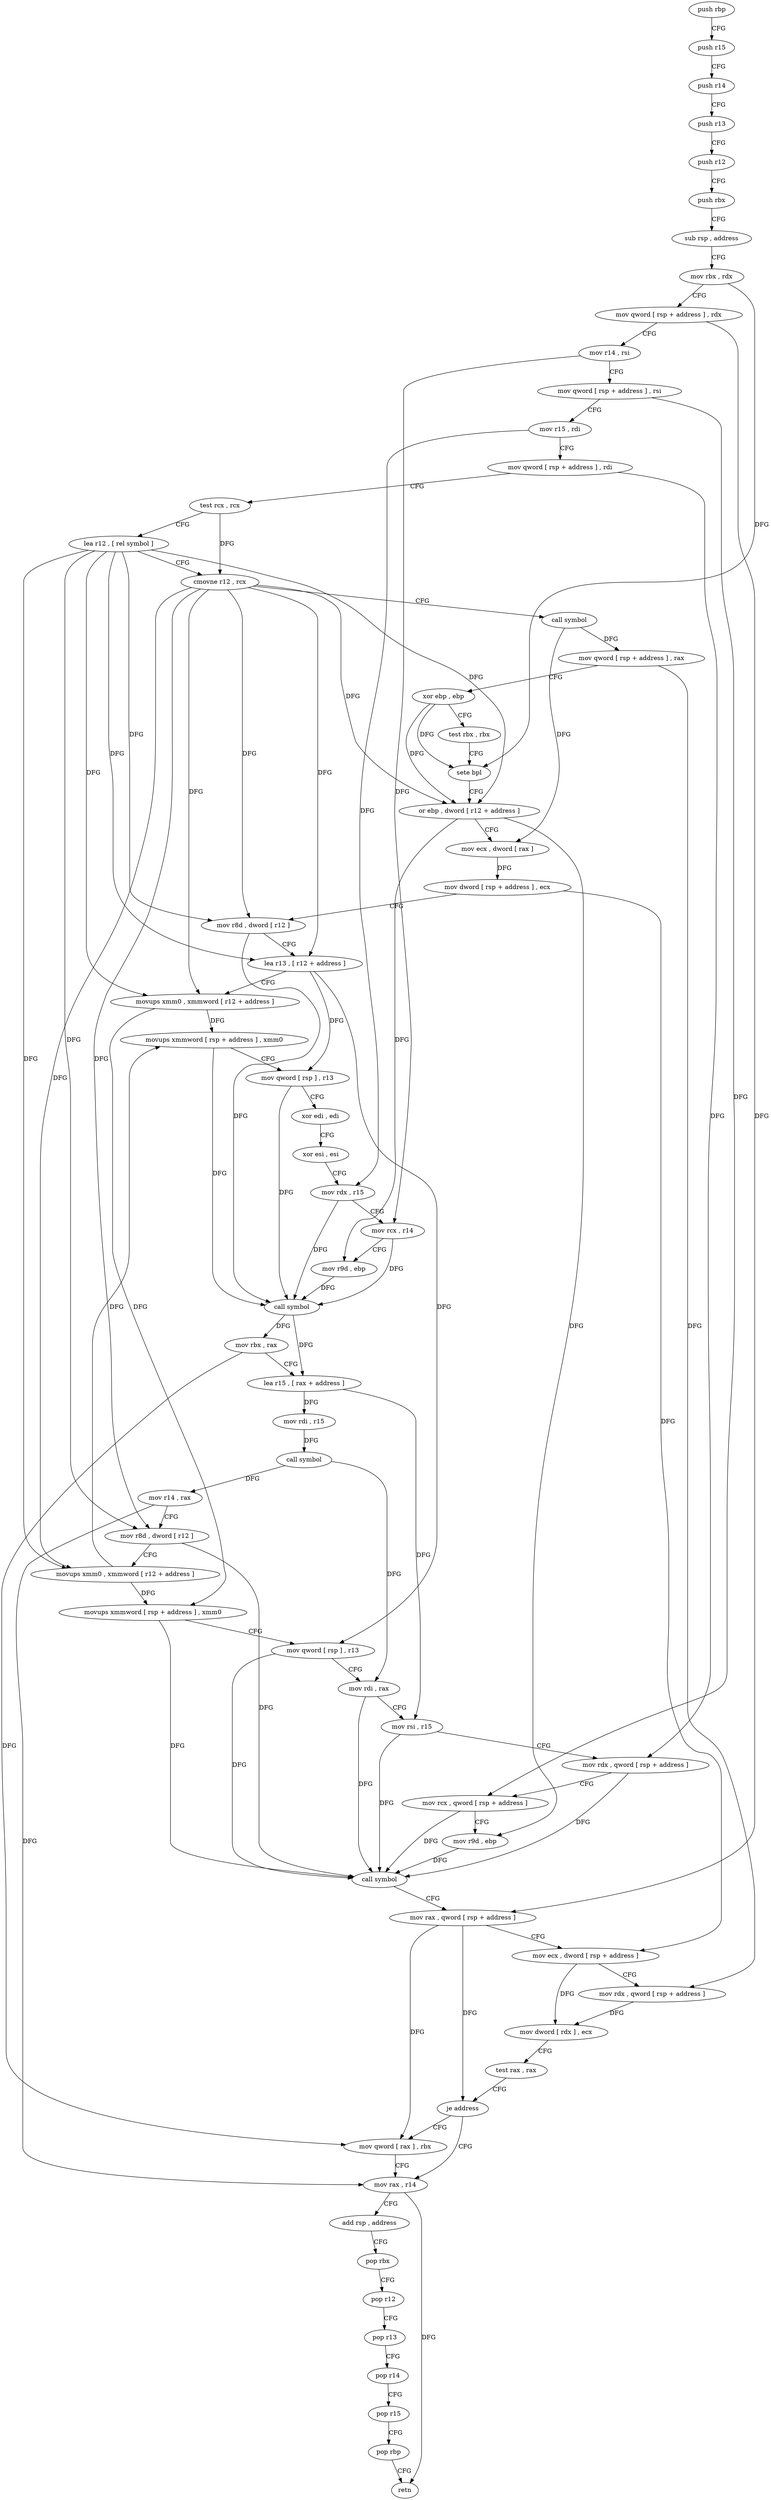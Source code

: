 digraph "func" {
"4226240" [label = "push rbp" ]
"4226241" [label = "push r15" ]
"4226243" [label = "push r14" ]
"4226245" [label = "push r13" ]
"4226247" [label = "push r12" ]
"4226249" [label = "push rbx" ]
"4226250" [label = "sub rsp , address" ]
"4226254" [label = "mov rbx , rdx" ]
"4226257" [label = "mov qword [ rsp + address ] , rdx" ]
"4226262" [label = "mov r14 , rsi" ]
"4226265" [label = "mov qword [ rsp + address ] , rsi" ]
"4226270" [label = "mov r15 , rdi" ]
"4226273" [label = "mov qword [ rsp + address ] , rdi" ]
"4226278" [label = "test rcx , rcx" ]
"4226281" [label = "lea r12 , [ rel symbol ]" ]
"4226288" [label = "cmovne r12 , rcx" ]
"4226292" [label = "call symbol" ]
"4226297" [label = "mov qword [ rsp + address ] , rax" ]
"4226302" [label = "xor ebp , ebp" ]
"4226304" [label = "test rbx , rbx" ]
"4226307" [label = "sete bpl" ]
"4226311" [label = "or ebp , dword [ r12 + address ]" ]
"4226316" [label = "mov ecx , dword [ rax ]" ]
"4226318" [label = "mov dword [ rsp + address ] , ecx" ]
"4226322" [label = "mov r8d , dword [ r12 ]" ]
"4226326" [label = "lea r13 , [ r12 + address ]" ]
"4226331" [label = "movups xmm0 , xmmword [ r12 + address ]" ]
"4226337" [label = "movups xmmword [ rsp + address ] , xmm0" ]
"4226342" [label = "mov qword [ rsp ] , r13" ]
"4226346" [label = "xor edi , edi" ]
"4226348" [label = "xor esi , esi" ]
"4226350" [label = "mov rdx , r15" ]
"4226353" [label = "mov rcx , r14" ]
"4226356" [label = "mov r9d , ebp" ]
"4226359" [label = "call symbol" ]
"4226364" [label = "mov rbx , rax" ]
"4226367" [label = "lea r15 , [ rax + address ]" ]
"4226371" [label = "mov rdi , r15" ]
"4226374" [label = "call symbol" ]
"4226379" [label = "mov r14 , rax" ]
"4226382" [label = "mov r8d , dword [ r12 ]" ]
"4226386" [label = "movups xmm0 , xmmword [ r12 + address ]" ]
"4226392" [label = "movups xmmword [ rsp + address ] , xmm0" ]
"4226397" [label = "mov qword [ rsp ] , r13" ]
"4226401" [label = "mov rdi , rax" ]
"4226404" [label = "mov rsi , r15" ]
"4226407" [label = "mov rdx , qword [ rsp + address ]" ]
"4226412" [label = "mov rcx , qword [ rsp + address ]" ]
"4226417" [label = "mov r9d , ebp" ]
"4226420" [label = "call symbol" ]
"4226425" [label = "mov rax , qword [ rsp + address ]" ]
"4226430" [label = "mov ecx , dword [ rsp + address ]" ]
"4226434" [label = "mov rdx , qword [ rsp + address ]" ]
"4226439" [label = "mov dword [ rdx ] , ecx" ]
"4226441" [label = "test rax , rax" ]
"4226444" [label = "je address" ]
"4226449" [label = "mov rax , r14" ]
"4226446" [label = "mov qword [ rax ] , rbx" ]
"4226452" [label = "add rsp , address" ]
"4226456" [label = "pop rbx" ]
"4226457" [label = "pop r12" ]
"4226459" [label = "pop r13" ]
"4226461" [label = "pop r14" ]
"4226463" [label = "pop r15" ]
"4226465" [label = "pop rbp" ]
"4226466" [label = "retn" ]
"4226240" -> "4226241" [ label = "CFG" ]
"4226241" -> "4226243" [ label = "CFG" ]
"4226243" -> "4226245" [ label = "CFG" ]
"4226245" -> "4226247" [ label = "CFG" ]
"4226247" -> "4226249" [ label = "CFG" ]
"4226249" -> "4226250" [ label = "CFG" ]
"4226250" -> "4226254" [ label = "CFG" ]
"4226254" -> "4226257" [ label = "CFG" ]
"4226254" -> "4226307" [ label = "DFG" ]
"4226257" -> "4226262" [ label = "CFG" ]
"4226257" -> "4226425" [ label = "DFG" ]
"4226262" -> "4226265" [ label = "CFG" ]
"4226262" -> "4226353" [ label = "DFG" ]
"4226265" -> "4226270" [ label = "CFG" ]
"4226265" -> "4226412" [ label = "DFG" ]
"4226270" -> "4226273" [ label = "CFG" ]
"4226270" -> "4226350" [ label = "DFG" ]
"4226273" -> "4226278" [ label = "CFG" ]
"4226273" -> "4226407" [ label = "DFG" ]
"4226278" -> "4226281" [ label = "CFG" ]
"4226278" -> "4226288" [ label = "DFG" ]
"4226281" -> "4226288" [ label = "CFG" ]
"4226281" -> "4226311" [ label = "DFG" ]
"4226281" -> "4226322" [ label = "DFG" ]
"4226281" -> "4226326" [ label = "DFG" ]
"4226281" -> "4226331" [ label = "DFG" ]
"4226281" -> "4226382" [ label = "DFG" ]
"4226281" -> "4226386" [ label = "DFG" ]
"4226288" -> "4226292" [ label = "CFG" ]
"4226288" -> "4226311" [ label = "DFG" ]
"4226288" -> "4226322" [ label = "DFG" ]
"4226288" -> "4226326" [ label = "DFG" ]
"4226288" -> "4226331" [ label = "DFG" ]
"4226288" -> "4226382" [ label = "DFG" ]
"4226288" -> "4226386" [ label = "DFG" ]
"4226292" -> "4226297" [ label = "DFG" ]
"4226292" -> "4226316" [ label = "DFG" ]
"4226297" -> "4226302" [ label = "CFG" ]
"4226297" -> "4226434" [ label = "DFG" ]
"4226302" -> "4226304" [ label = "CFG" ]
"4226302" -> "4226307" [ label = "DFG" ]
"4226302" -> "4226311" [ label = "DFG" ]
"4226304" -> "4226307" [ label = "CFG" ]
"4226307" -> "4226311" [ label = "CFG" ]
"4226311" -> "4226316" [ label = "CFG" ]
"4226311" -> "4226356" [ label = "DFG" ]
"4226311" -> "4226417" [ label = "DFG" ]
"4226316" -> "4226318" [ label = "DFG" ]
"4226318" -> "4226322" [ label = "CFG" ]
"4226318" -> "4226430" [ label = "DFG" ]
"4226322" -> "4226326" [ label = "CFG" ]
"4226322" -> "4226359" [ label = "DFG" ]
"4226326" -> "4226331" [ label = "CFG" ]
"4226326" -> "4226342" [ label = "DFG" ]
"4226326" -> "4226397" [ label = "DFG" ]
"4226331" -> "4226337" [ label = "DFG" ]
"4226331" -> "4226392" [ label = "DFG" ]
"4226337" -> "4226342" [ label = "CFG" ]
"4226337" -> "4226359" [ label = "DFG" ]
"4226342" -> "4226346" [ label = "CFG" ]
"4226342" -> "4226359" [ label = "DFG" ]
"4226346" -> "4226348" [ label = "CFG" ]
"4226348" -> "4226350" [ label = "CFG" ]
"4226350" -> "4226353" [ label = "CFG" ]
"4226350" -> "4226359" [ label = "DFG" ]
"4226353" -> "4226356" [ label = "CFG" ]
"4226353" -> "4226359" [ label = "DFG" ]
"4226356" -> "4226359" [ label = "DFG" ]
"4226359" -> "4226364" [ label = "DFG" ]
"4226359" -> "4226367" [ label = "DFG" ]
"4226364" -> "4226367" [ label = "CFG" ]
"4226364" -> "4226446" [ label = "DFG" ]
"4226367" -> "4226371" [ label = "DFG" ]
"4226367" -> "4226404" [ label = "DFG" ]
"4226371" -> "4226374" [ label = "DFG" ]
"4226374" -> "4226379" [ label = "DFG" ]
"4226374" -> "4226401" [ label = "DFG" ]
"4226379" -> "4226382" [ label = "CFG" ]
"4226379" -> "4226449" [ label = "DFG" ]
"4226382" -> "4226386" [ label = "CFG" ]
"4226382" -> "4226420" [ label = "DFG" ]
"4226386" -> "4226392" [ label = "DFG" ]
"4226386" -> "4226337" [ label = "DFG" ]
"4226392" -> "4226397" [ label = "CFG" ]
"4226392" -> "4226420" [ label = "DFG" ]
"4226397" -> "4226401" [ label = "CFG" ]
"4226397" -> "4226420" [ label = "DFG" ]
"4226401" -> "4226404" [ label = "CFG" ]
"4226401" -> "4226420" [ label = "DFG" ]
"4226404" -> "4226407" [ label = "CFG" ]
"4226404" -> "4226420" [ label = "DFG" ]
"4226407" -> "4226412" [ label = "CFG" ]
"4226407" -> "4226420" [ label = "DFG" ]
"4226412" -> "4226417" [ label = "CFG" ]
"4226412" -> "4226420" [ label = "DFG" ]
"4226417" -> "4226420" [ label = "DFG" ]
"4226420" -> "4226425" [ label = "CFG" ]
"4226425" -> "4226430" [ label = "CFG" ]
"4226425" -> "4226444" [ label = "DFG" ]
"4226425" -> "4226446" [ label = "DFG" ]
"4226430" -> "4226434" [ label = "CFG" ]
"4226430" -> "4226439" [ label = "DFG" ]
"4226434" -> "4226439" [ label = "DFG" ]
"4226439" -> "4226441" [ label = "CFG" ]
"4226441" -> "4226444" [ label = "CFG" ]
"4226444" -> "4226449" [ label = "CFG" ]
"4226444" -> "4226446" [ label = "CFG" ]
"4226449" -> "4226452" [ label = "CFG" ]
"4226449" -> "4226466" [ label = "DFG" ]
"4226446" -> "4226449" [ label = "CFG" ]
"4226452" -> "4226456" [ label = "CFG" ]
"4226456" -> "4226457" [ label = "CFG" ]
"4226457" -> "4226459" [ label = "CFG" ]
"4226459" -> "4226461" [ label = "CFG" ]
"4226461" -> "4226463" [ label = "CFG" ]
"4226463" -> "4226465" [ label = "CFG" ]
"4226465" -> "4226466" [ label = "CFG" ]
}
